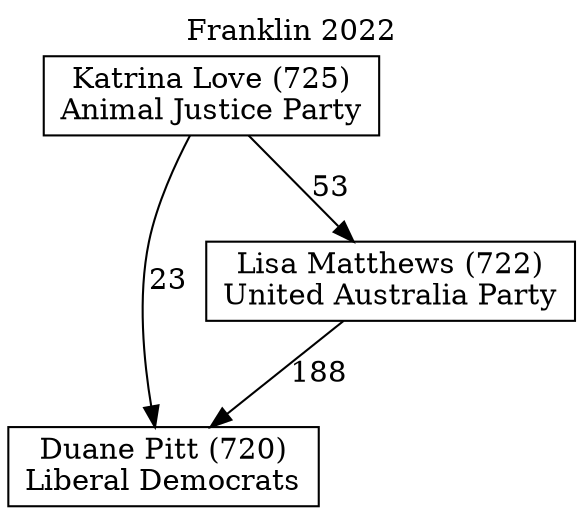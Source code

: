 // House preference flow
digraph "Duane Pitt (720)_Franklin_2022" {
	graph [label="Franklin 2022" labelloc=t mclimit=10]
	node [shape=box]
	"Katrina Love (725)" [label="Katrina Love (725)
Animal Justice Party"]
	"Duane Pitt (720)" [label="Duane Pitt (720)
Liberal Democrats"]
	"Lisa Matthews (722)" [label="Lisa Matthews (722)
United Australia Party"]
	"Katrina Love (725)" -> "Duane Pitt (720)" [label=23]
	"Lisa Matthews (722)" -> "Duane Pitt (720)" [label=188]
	"Katrina Love (725)" -> "Lisa Matthews (722)" [label=53]
}
